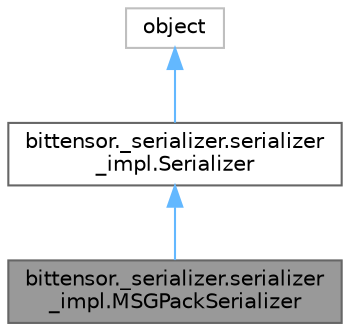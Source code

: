 digraph "bittensor._serializer.serializer_impl.MSGPackSerializer"
{
 // LATEX_PDF_SIZE
  bgcolor="transparent";
  edge [fontname=Helvetica,fontsize=10,labelfontname=Helvetica,labelfontsize=10];
  node [fontname=Helvetica,fontsize=10,shape=box,height=0.2,width=0.4];
  Node1 [label="bittensor._serializer.serializer\l_impl.MSGPackSerializer",height=0.2,width=0.4,color="gray40", fillcolor="grey60", style="filled", fontcolor="black",tooltip=" "];
  Node2 -> Node1 [dir="back",color="steelblue1",style="solid"];
  Node2 [label="bittensor._serializer.serializer\l_impl.Serializer",height=0.2,width=0.4,color="gray40", fillcolor="white", style="filled",URL="$classbittensor_1_1__serializer_1_1serializer__impl_1_1_serializer.html",tooltip=" "];
  Node3 -> Node2 [dir="back",color="steelblue1",style="solid"];
  Node3 [label="object",height=0.2,width=0.4,color="grey75", fillcolor="white", style="filled",tooltip=" "];
}
